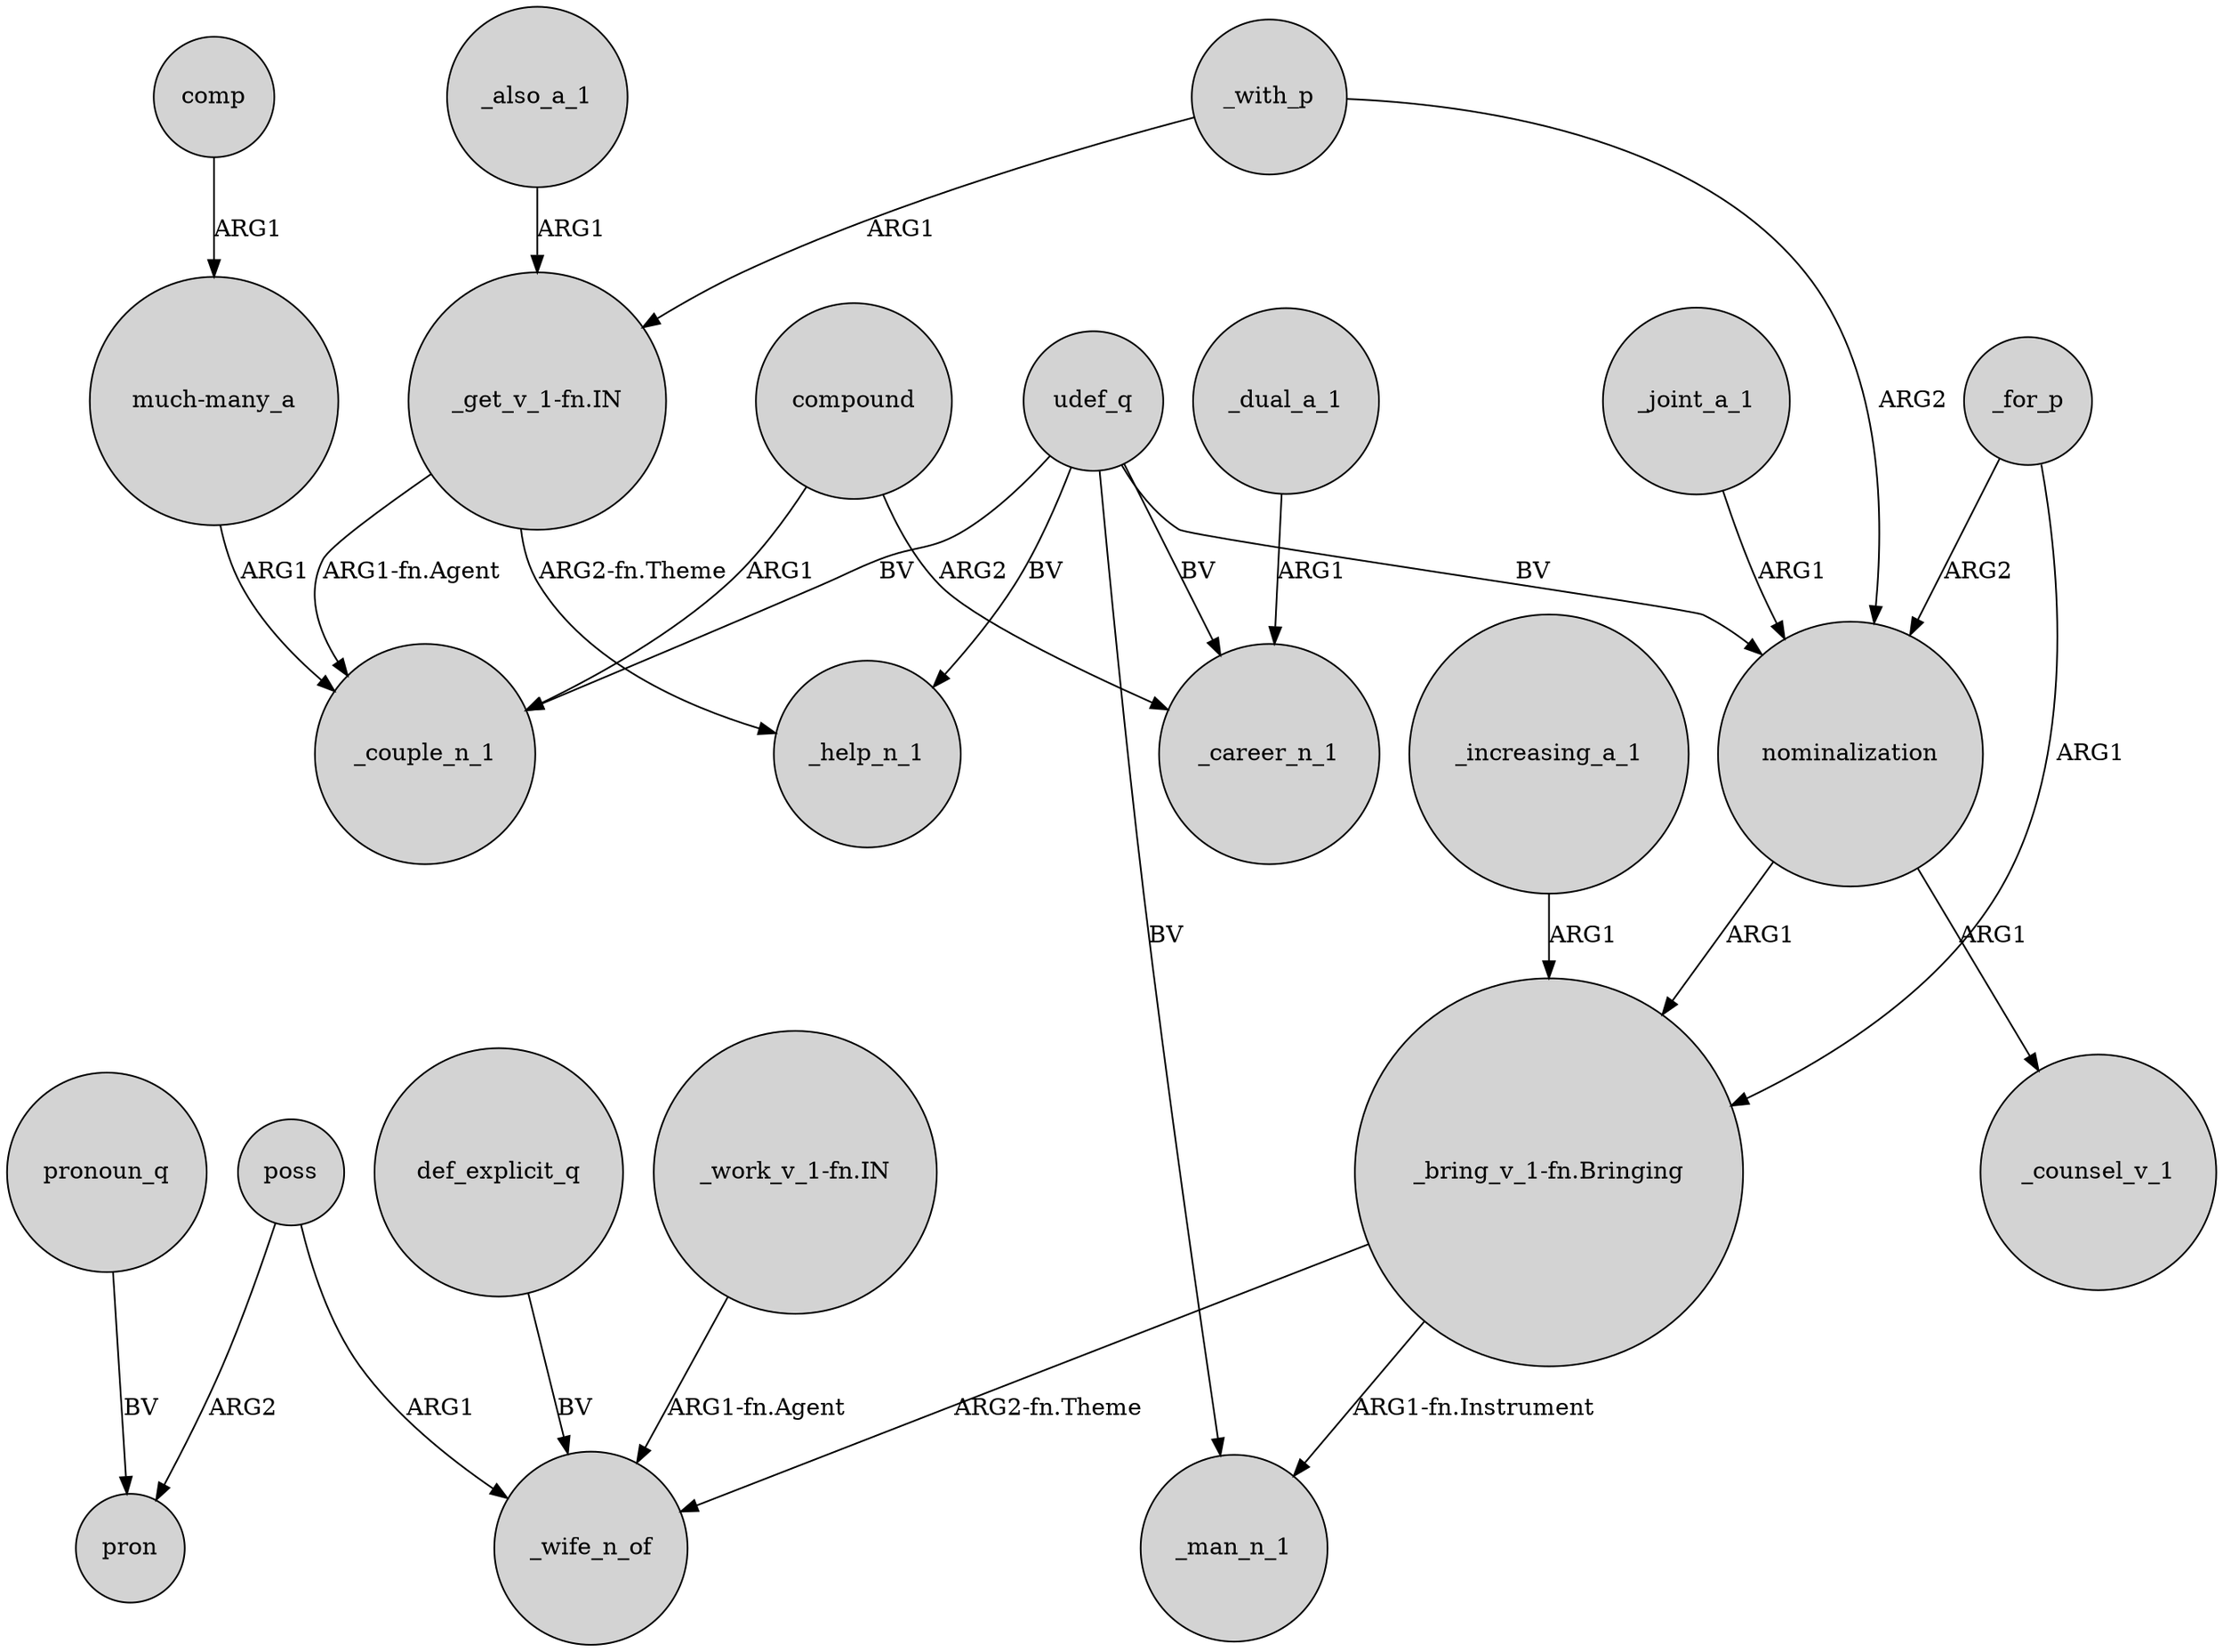 digraph {
	node [shape=circle style=filled]
	compound -> _couple_n_1 [label=ARG1]
	poss -> pron [label=ARG2]
	"_get_v_1-fn.IN" -> _couple_n_1 [label="ARG1-fn.Agent"]
	_with_p -> nominalization [label=ARG2]
	def_explicit_q -> _wife_n_of [label=BV]
	"much-many_a" -> _couple_n_1 [label=ARG1]
	_also_a_1 -> "_get_v_1-fn.IN" [label=ARG1]
	_for_p -> nominalization [label=ARG2]
	_dual_a_1 -> _career_n_1 [label=ARG1]
	poss -> _wife_n_of [label=ARG1]
	"_bring_v_1-fn.Bringing" -> _man_n_1 [label="ARG1-fn.Instrument"]
	_increasing_a_1 -> "_bring_v_1-fn.Bringing" [label=ARG1]
	pronoun_q -> pron [label=BV]
	"_work_v_1-fn.IN" -> _wife_n_of [label="ARG1-fn.Agent"]
	nominalization -> "_bring_v_1-fn.Bringing" [label=ARG1]
	comp -> "much-many_a" [label=ARG1]
	_for_p -> "_bring_v_1-fn.Bringing" [label=ARG1]
	compound -> _career_n_1 [label=ARG2]
	_joint_a_1 -> nominalization [label=ARG1]
	udef_q -> _career_n_1 [label=BV]
	udef_q -> _couple_n_1 [label=BV]
	udef_q -> nominalization [label=BV]
	udef_q -> _help_n_1 [label=BV]
	nominalization -> _counsel_v_1 [label=ARG1]
	udef_q -> _man_n_1 [label=BV]
	"_get_v_1-fn.IN" -> _help_n_1 [label="ARG2-fn.Theme"]
	"_bring_v_1-fn.Bringing" -> _wife_n_of [label="ARG2-fn.Theme"]
	_with_p -> "_get_v_1-fn.IN" [label=ARG1]
}
